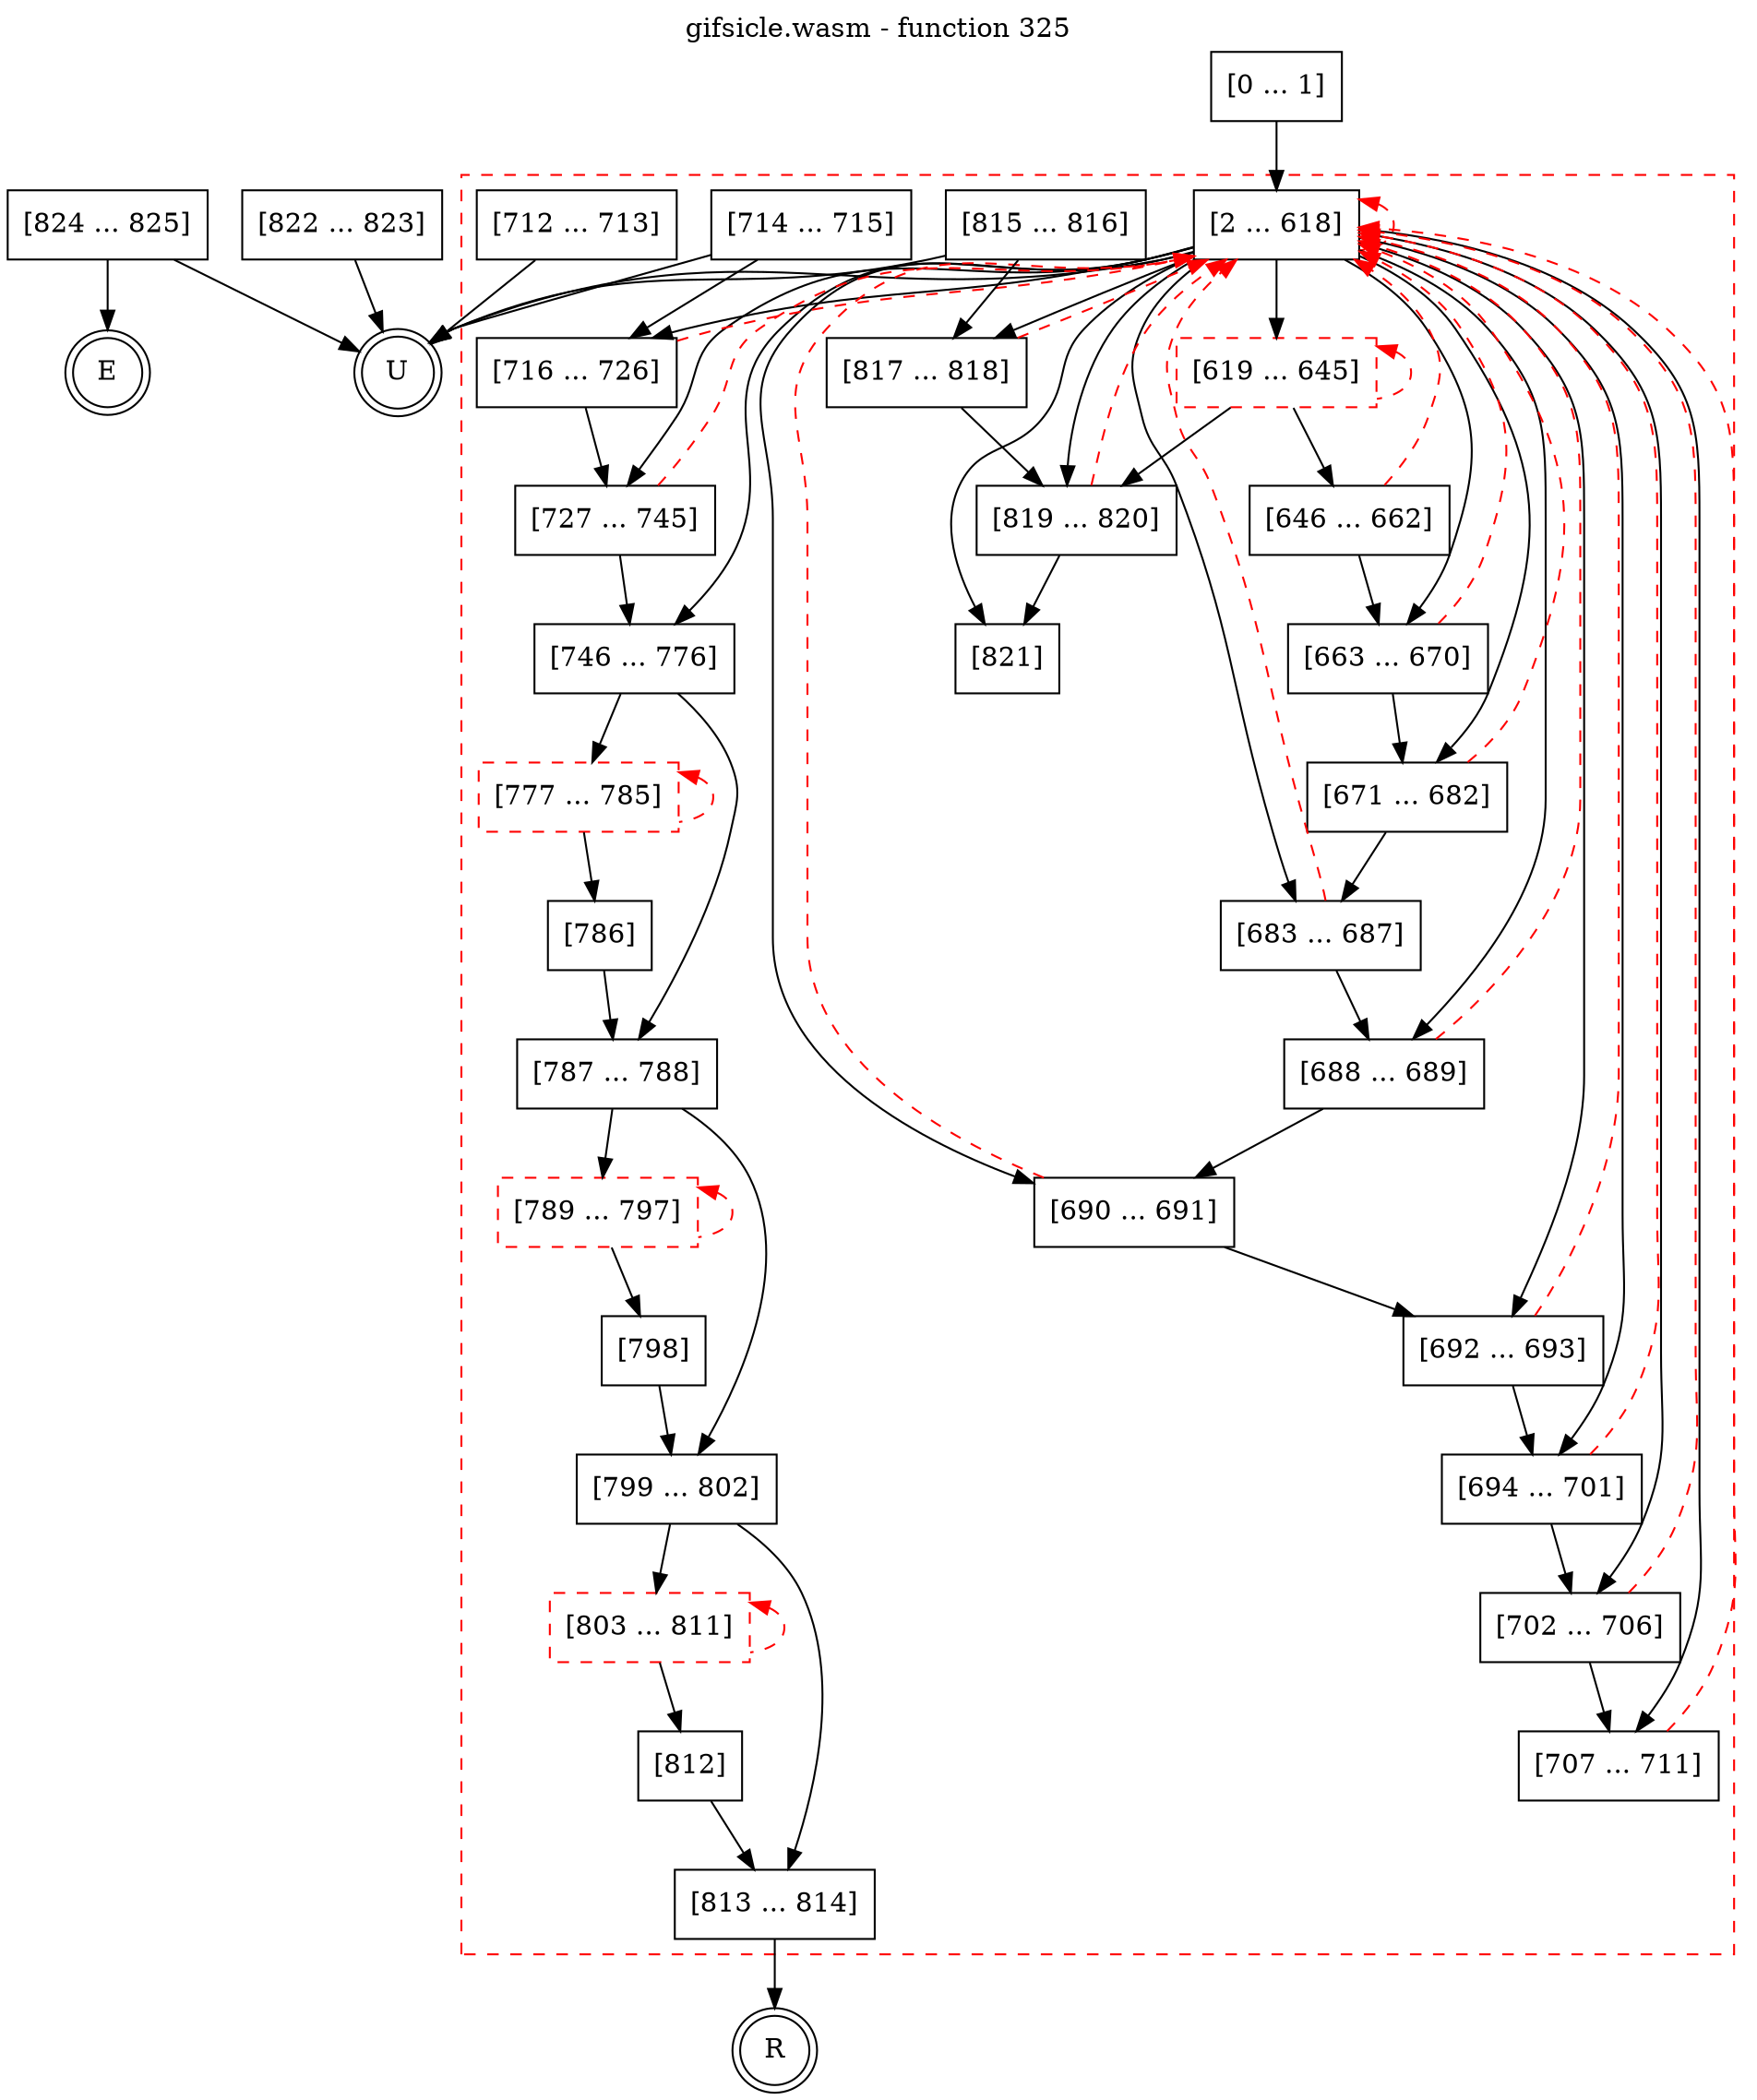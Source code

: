digraph finite_state_machine {
    label = "gifsicle.wasm - function 325"
    labelloc =  t
    labelfontsize = 16
    labelfontcolor = black
    labelfontname = "Helvetica"
    node [shape = doublecircle]; E U R ;
    node [shape = box];
    node [shape=box, color=black, style=solid] 0[label="[0 ... 1]"]
    subgraph cluster_2{
    label = "";
    style = dashed color = red;
    node [shape=box, color=black, style=solid] 2[label="[2 ... 618]"]
    node [shape=box, color=red, style=dashed] 619[label="[619 ... 645]"]
    node [shape=box, color=black, style=solid] 646[label="[646 ... 662]"]
    node [shape=box, color=black, style=solid] 663[label="[663 ... 670]"]
    node [shape=box, color=black, style=solid] 671[label="[671 ... 682]"]
    node [shape=box, color=black, style=solid] 683[label="[683 ... 687]"]
    node [shape=box, color=black, style=solid] 688[label="[688 ... 689]"]
    node [shape=box, color=black, style=solid] 690[label="[690 ... 691]"]
    node [shape=box, color=black, style=solid] 692[label="[692 ... 693]"]
    node [shape=box, color=black, style=solid] 694[label="[694 ... 701]"]
    node [shape=box, color=black, style=solid] 702[label="[702 ... 706]"]
    node [shape=box, color=black, style=solid] 707[label="[707 ... 711]"]
    node [shape=box, color=black, style=solid] 712[label="[712 ... 713]"]
    node [shape=box, color=black, style=solid] 714[label="[714 ... 715]"]
    node [shape=box, color=black, style=solid] 716[label="[716 ... 726]"]
    node [shape=box, color=black, style=solid] 727[label="[727 ... 745]"]
    node [shape=box, color=black, style=solid] 746[label="[746 ... 776]"]
    node [shape=box, color=red, style=dashed] 777[label="[777 ... 785]"]
    node [shape=box, color=black, style=solid] 786[label="[786]"]
    node [shape=box, color=black, style=solid] 787[label="[787 ... 788]"]
    node [shape=box, color=red, style=dashed] 789[label="[789 ... 797]"]
    node [shape=box, color=black, style=solid] 798[label="[798]"]
    node [shape=box, color=black, style=solid] 799[label="[799 ... 802]"]
    node [shape=box, color=red, style=dashed] 803[label="[803 ... 811]"]
    node [shape=box, color=black, style=solid] 812[label="[812]"]
    node [shape=box, color=black, style=solid] 813[label="[813 ... 814]"]
    node [shape=box, color=black, style=solid] 815[label="[815 ... 816]"]
    node [shape=box, color=black, style=solid] 817[label="[817 ... 818]"]
    node [shape=box, color=black, style=solid] 819[label="[819 ... 820]"]
    node [shape=box, color=black, style=solid] 821[label="[821]"]
    }
    node [shape=box, color=black, style=solid] 822[label="[822 ... 823]"]
    node [shape=box, color=black, style=solid] 824[label="[824 ... 825]"]
    node [shape=box, color=black, style=solid] R[label="R"]
    node [shape=box, color=black, style=solid] U[label="U"]
    0 -> 2;
    2 -> 619;
    2 -> 663;
    2 -> 671;
    2 -> 683;
    2 -> 688;
    2 -> 690;
    2 -> 692;
    2 -> 694;
    2 -> 702;
    2 -> 707;
    2 -> 716;
    2 -> 727;
    2 -> 746;
    2 -> 817;
    2 -> 819;
    2 -> 821;
    2 -> U;
    2 -> 2[style="dashed" color="red" dir=back];
    619 -> 646;
    619 -> 819;
    619 -> 619[style="dashed" color="red" dir=back];
    646 -> 2[style="dashed" color="red"];
    646 -> 663;
    663 -> 2[style="dashed" color="red"];
    663 -> 671;
    671 -> 2[style="dashed" color="red"];
    671 -> 683;
    683 -> 2[style="dashed" color="red"];
    683 -> 688;
    688 -> 2[style="dashed" color="red"];
    688 -> 690;
    690 -> 2[style="dashed" color="red"];
    690 -> 692;
    692 -> 2[style="dashed" color="red"];
    692 -> 694;
    694 -> 2[style="dashed" color="red"];
    694 -> 702;
    702 -> 2[style="dashed" color="red"];
    702 -> 707;
    707 -> 2[style="dashed" color="red"];
    712 -> U;
    714 -> 716;
    714 -> U;
    716 -> 2[style="dashed" color="red"];
    716 -> 727;
    727 -> 2[style="dashed" color="red"];
    727 -> 746;
    746 -> 777;
    746 -> 787;
    777 -> 786;
    777 -> 777[style="dashed" color="red" dir=back];
    786 -> 787;
    787 -> 789;
    787 -> 799;
    789 -> 798;
    789 -> 789[style="dashed" color="red" dir=back];
    798 -> 799;
    799 -> 803;
    799 -> 813;
    803 -> 812;
    803 -> 803[style="dashed" color="red" dir=back];
    812 -> 813;
    813 -> R;
    815 -> 817;
    815 -> U;
    817 -> 2[style="dashed" color="red"];
    817 -> 819;
    819 -> 2[style="dashed" color="red"];
    819 -> 821;
    822 -> U;
    824 -> E;
    824 -> U;
}
